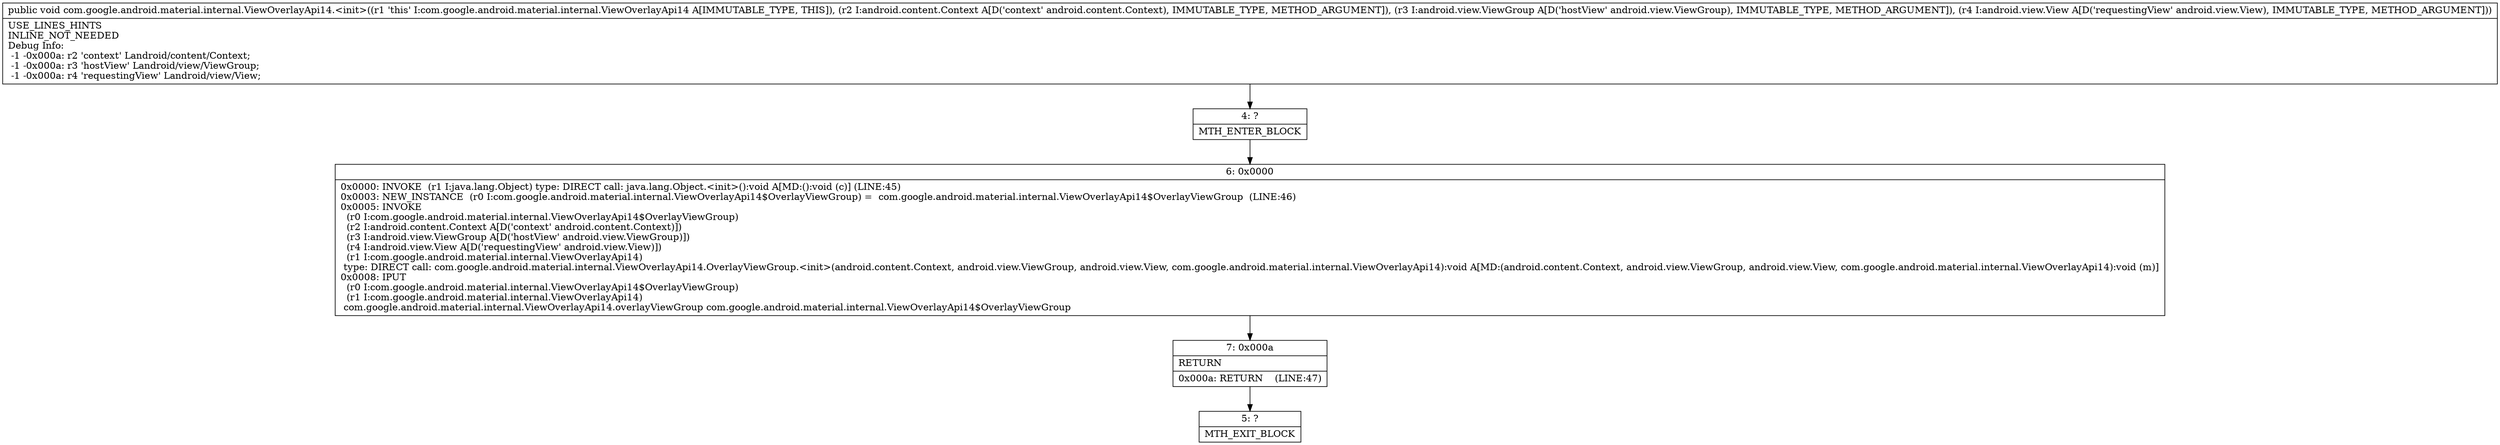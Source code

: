 digraph "CFG forcom.google.android.material.internal.ViewOverlayApi14.\<init\>(Landroid\/content\/Context;Landroid\/view\/ViewGroup;Landroid\/view\/View;)V" {
Node_4 [shape=record,label="{4\:\ ?|MTH_ENTER_BLOCK\l}"];
Node_6 [shape=record,label="{6\:\ 0x0000|0x0000: INVOKE  (r1 I:java.lang.Object) type: DIRECT call: java.lang.Object.\<init\>():void A[MD:():void (c)] (LINE:45)\l0x0003: NEW_INSTANCE  (r0 I:com.google.android.material.internal.ViewOverlayApi14$OverlayViewGroup) =  com.google.android.material.internal.ViewOverlayApi14$OverlayViewGroup  (LINE:46)\l0x0005: INVOKE  \l  (r0 I:com.google.android.material.internal.ViewOverlayApi14$OverlayViewGroup)\l  (r2 I:android.content.Context A[D('context' android.content.Context)])\l  (r3 I:android.view.ViewGroup A[D('hostView' android.view.ViewGroup)])\l  (r4 I:android.view.View A[D('requestingView' android.view.View)])\l  (r1 I:com.google.android.material.internal.ViewOverlayApi14)\l type: DIRECT call: com.google.android.material.internal.ViewOverlayApi14.OverlayViewGroup.\<init\>(android.content.Context, android.view.ViewGroup, android.view.View, com.google.android.material.internal.ViewOverlayApi14):void A[MD:(android.content.Context, android.view.ViewGroup, android.view.View, com.google.android.material.internal.ViewOverlayApi14):void (m)]\l0x0008: IPUT  \l  (r0 I:com.google.android.material.internal.ViewOverlayApi14$OverlayViewGroup)\l  (r1 I:com.google.android.material.internal.ViewOverlayApi14)\l com.google.android.material.internal.ViewOverlayApi14.overlayViewGroup com.google.android.material.internal.ViewOverlayApi14$OverlayViewGroup \l}"];
Node_7 [shape=record,label="{7\:\ 0x000a|RETURN\l|0x000a: RETURN    (LINE:47)\l}"];
Node_5 [shape=record,label="{5\:\ ?|MTH_EXIT_BLOCK\l}"];
MethodNode[shape=record,label="{public void com.google.android.material.internal.ViewOverlayApi14.\<init\>((r1 'this' I:com.google.android.material.internal.ViewOverlayApi14 A[IMMUTABLE_TYPE, THIS]), (r2 I:android.content.Context A[D('context' android.content.Context), IMMUTABLE_TYPE, METHOD_ARGUMENT]), (r3 I:android.view.ViewGroup A[D('hostView' android.view.ViewGroup), IMMUTABLE_TYPE, METHOD_ARGUMENT]), (r4 I:android.view.View A[D('requestingView' android.view.View), IMMUTABLE_TYPE, METHOD_ARGUMENT]))  | USE_LINES_HINTS\lINLINE_NOT_NEEDED\lDebug Info:\l  \-1 \-0x000a: r2 'context' Landroid\/content\/Context;\l  \-1 \-0x000a: r3 'hostView' Landroid\/view\/ViewGroup;\l  \-1 \-0x000a: r4 'requestingView' Landroid\/view\/View;\l}"];
MethodNode -> Node_4;Node_4 -> Node_6;
Node_6 -> Node_7;
Node_7 -> Node_5;
}

